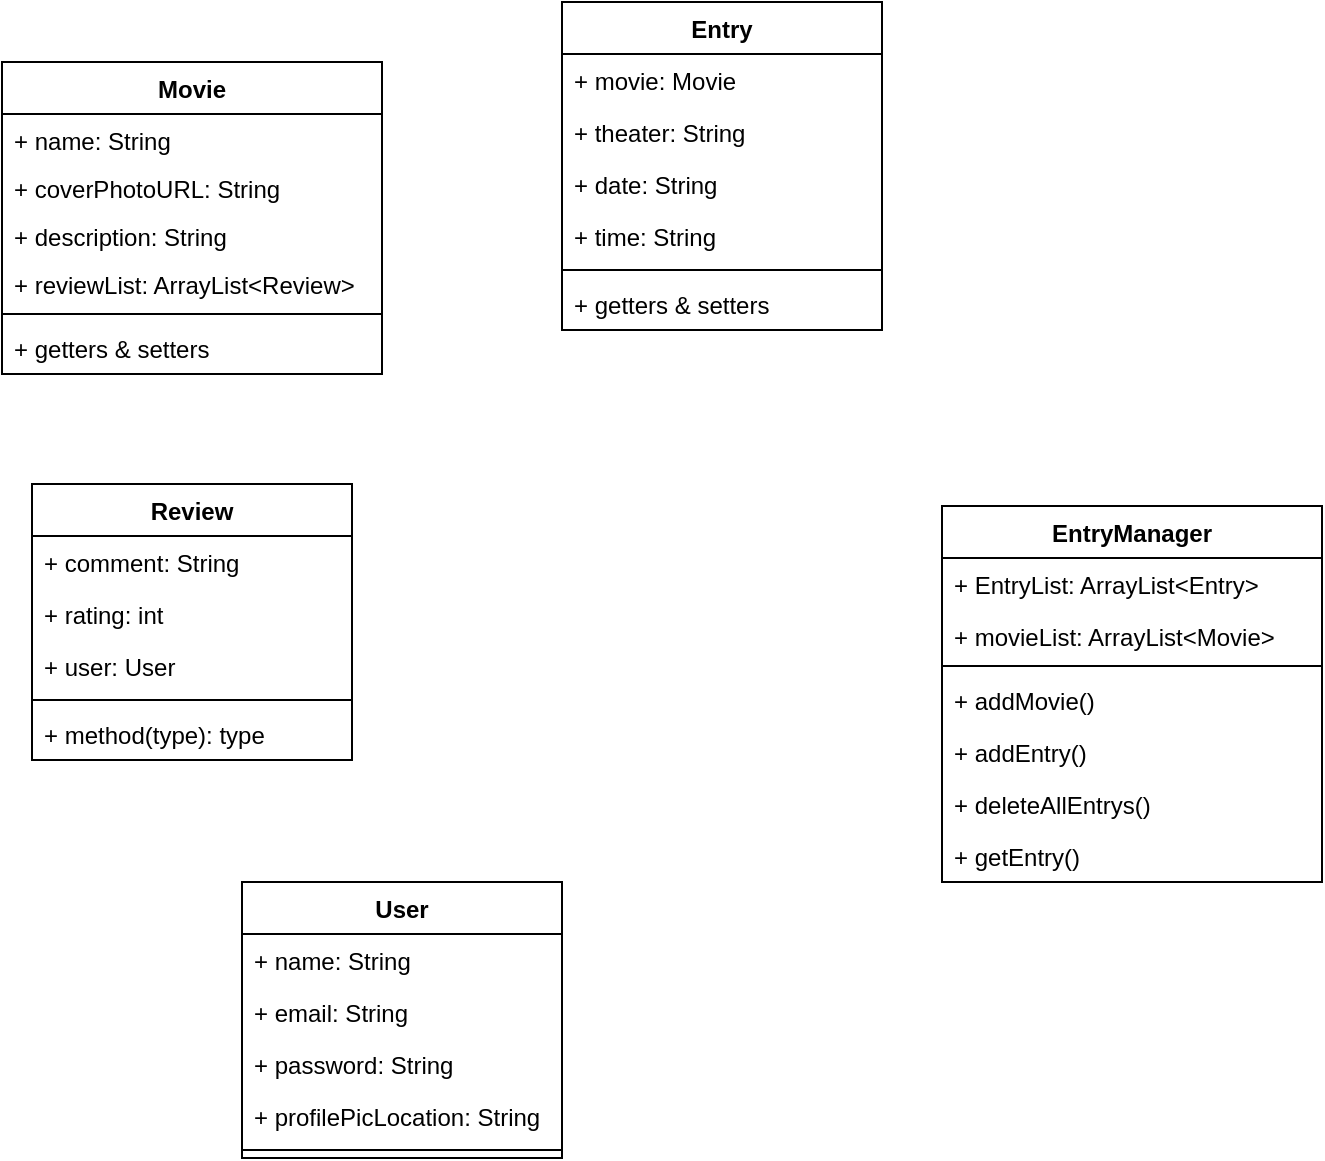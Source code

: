 <mxfile version="17.4.0" type="github">
  <diagram id="A4cQgweydx0RqB0XZ-8b" name="Page-1">
    <mxGraphModel dx="1038" dy="571" grid="1" gridSize="10" guides="1" tooltips="1" connect="1" arrows="1" fold="1" page="1" pageScale="1" pageWidth="850" pageHeight="1100" math="0" shadow="0">
      <root>
        <mxCell id="0" />
        <mxCell id="1" parent="0" />
        <mxCell id="ixMXI1kreGFRHA3bzBb--1" value="Movie" style="swimlane;fontStyle=1;align=center;verticalAlign=top;childLayout=stackLayout;horizontal=1;startSize=26;horizontalStack=0;resizeParent=1;resizeParentMax=0;resizeLast=0;collapsible=1;marginBottom=0;" vertex="1" parent="1">
          <mxGeometry x="40" y="90" width="190" height="156" as="geometry" />
        </mxCell>
        <mxCell id="ixMXI1kreGFRHA3bzBb--2" value="+ name: String" style="text;strokeColor=none;fillColor=none;align=left;verticalAlign=top;spacingLeft=4;spacingRight=4;overflow=hidden;rotatable=0;points=[[0,0.5],[1,0.5]];portConstraint=eastwest;" vertex="1" parent="ixMXI1kreGFRHA3bzBb--1">
          <mxGeometry y="26" width="190" height="24" as="geometry" />
        </mxCell>
        <mxCell id="ixMXI1kreGFRHA3bzBb--18" value="+ coverPhotoURL: String" style="text;strokeColor=none;fillColor=none;align=left;verticalAlign=top;spacingLeft=4;spacingRight=4;overflow=hidden;rotatable=0;points=[[0,0.5],[1,0.5]];portConstraint=eastwest;" vertex="1" parent="ixMXI1kreGFRHA3bzBb--1">
          <mxGeometry y="50" width="190" height="24" as="geometry" />
        </mxCell>
        <mxCell id="ixMXI1kreGFRHA3bzBb--19" value="+ description: String" style="text;strokeColor=none;fillColor=none;align=left;verticalAlign=top;spacingLeft=4;spacingRight=4;overflow=hidden;rotatable=0;points=[[0,0.5],[1,0.5]];portConstraint=eastwest;" vertex="1" parent="ixMXI1kreGFRHA3bzBb--1">
          <mxGeometry y="74" width="190" height="24" as="geometry" />
        </mxCell>
        <mxCell id="ixMXI1kreGFRHA3bzBb--20" value="+ reviewList: ArrayList&lt;Review&gt;" style="text;strokeColor=none;fillColor=none;align=left;verticalAlign=top;spacingLeft=4;spacingRight=4;overflow=hidden;rotatable=0;points=[[0,0.5],[1,0.5]];portConstraint=eastwest;" vertex="1" parent="ixMXI1kreGFRHA3bzBb--1">
          <mxGeometry y="98" width="190" height="24" as="geometry" />
        </mxCell>
        <mxCell id="ixMXI1kreGFRHA3bzBb--3" value="" style="line;strokeWidth=1;fillColor=none;align=left;verticalAlign=middle;spacingTop=-1;spacingLeft=3;spacingRight=3;rotatable=0;labelPosition=right;points=[];portConstraint=eastwest;" vertex="1" parent="ixMXI1kreGFRHA3bzBb--1">
          <mxGeometry y="122" width="190" height="8" as="geometry" />
        </mxCell>
        <mxCell id="ixMXI1kreGFRHA3bzBb--4" value="+ getters &amp; setters" style="text;strokeColor=none;fillColor=none;align=left;verticalAlign=top;spacingLeft=4;spacingRight=4;overflow=hidden;rotatable=0;points=[[0,0.5],[1,0.5]];portConstraint=eastwest;" vertex="1" parent="ixMXI1kreGFRHA3bzBb--1">
          <mxGeometry y="130" width="190" height="26" as="geometry" />
        </mxCell>
        <mxCell id="ixMXI1kreGFRHA3bzBb--5" value="Entry" style="swimlane;fontStyle=1;align=center;verticalAlign=top;childLayout=stackLayout;horizontal=1;startSize=26;horizontalStack=0;resizeParent=1;resizeParentMax=0;resizeLast=0;collapsible=1;marginBottom=0;" vertex="1" parent="1">
          <mxGeometry x="320" y="60" width="160" height="164" as="geometry" />
        </mxCell>
        <mxCell id="ixMXI1kreGFRHA3bzBb--6" value="+ movie: Movie" style="text;strokeColor=none;fillColor=none;align=left;verticalAlign=top;spacingLeft=4;spacingRight=4;overflow=hidden;rotatable=0;points=[[0,0.5],[1,0.5]];portConstraint=eastwest;" vertex="1" parent="ixMXI1kreGFRHA3bzBb--5">
          <mxGeometry y="26" width="160" height="26" as="geometry" />
        </mxCell>
        <mxCell id="ixMXI1kreGFRHA3bzBb--31" value="+ theater: String" style="text;strokeColor=none;fillColor=none;align=left;verticalAlign=top;spacingLeft=4;spacingRight=4;overflow=hidden;rotatable=0;points=[[0,0.5],[1,0.5]];portConstraint=eastwest;" vertex="1" parent="ixMXI1kreGFRHA3bzBb--5">
          <mxGeometry y="52" width="160" height="26" as="geometry" />
        </mxCell>
        <mxCell id="ixMXI1kreGFRHA3bzBb--30" value="+ date: String" style="text;strokeColor=none;fillColor=none;align=left;verticalAlign=top;spacingLeft=4;spacingRight=4;overflow=hidden;rotatable=0;points=[[0,0.5],[1,0.5]];portConstraint=eastwest;" vertex="1" parent="ixMXI1kreGFRHA3bzBb--5">
          <mxGeometry y="78" width="160" height="26" as="geometry" />
        </mxCell>
        <mxCell id="ixMXI1kreGFRHA3bzBb--32" value="+ time: String" style="text;strokeColor=none;fillColor=none;align=left;verticalAlign=top;spacingLeft=4;spacingRight=4;overflow=hidden;rotatable=0;points=[[0,0.5],[1,0.5]];portConstraint=eastwest;" vertex="1" parent="ixMXI1kreGFRHA3bzBb--5">
          <mxGeometry y="104" width="160" height="26" as="geometry" />
        </mxCell>
        <mxCell id="ixMXI1kreGFRHA3bzBb--7" value="" style="line;strokeWidth=1;fillColor=none;align=left;verticalAlign=middle;spacingTop=-1;spacingLeft=3;spacingRight=3;rotatable=0;labelPosition=right;points=[];portConstraint=eastwest;" vertex="1" parent="ixMXI1kreGFRHA3bzBb--5">
          <mxGeometry y="130" width="160" height="8" as="geometry" />
        </mxCell>
        <mxCell id="ixMXI1kreGFRHA3bzBb--8" value="+ getters &amp; setters" style="text;strokeColor=none;fillColor=none;align=left;verticalAlign=top;spacingLeft=4;spacingRight=4;overflow=hidden;rotatable=0;points=[[0,0.5],[1,0.5]];portConstraint=eastwest;" vertex="1" parent="ixMXI1kreGFRHA3bzBb--5">
          <mxGeometry y="138" width="160" height="26" as="geometry" />
        </mxCell>
        <mxCell id="ixMXI1kreGFRHA3bzBb--21" value="EntryManager" style="swimlane;fontStyle=1;align=center;verticalAlign=top;childLayout=stackLayout;horizontal=1;startSize=26;horizontalStack=0;resizeParent=1;resizeParentMax=0;resizeLast=0;collapsible=1;marginBottom=0;" vertex="1" parent="1">
          <mxGeometry x="510" y="312" width="190" height="188" as="geometry" />
        </mxCell>
        <mxCell id="ixMXI1kreGFRHA3bzBb--22" value="+ EntryList: ArrayList&lt;Entry&gt;" style="text;strokeColor=none;fillColor=none;align=left;verticalAlign=top;spacingLeft=4;spacingRight=4;overflow=hidden;rotatable=0;points=[[0,0.5],[1,0.5]];portConstraint=eastwest;" vertex="1" parent="ixMXI1kreGFRHA3bzBb--21">
          <mxGeometry y="26" width="190" height="26" as="geometry" />
        </mxCell>
        <mxCell id="ixMXI1kreGFRHA3bzBb--26" value="+ movieList: ArrayList&lt;Movie&gt;" style="text;strokeColor=none;fillColor=none;align=left;verticalAlign=top;spacingLeft=4;spacingRight=4;overflow=hidden;rotatable=0;points=[[0,0.5],[1,0.5]];portConstraint=eastwest;" vertex="1" parent="ixMXI1kreGFRHA3bzBb--21">
          <mxGeometry y="52" width="190" height="24" as="geometry" />
        </mxCell>
        <mxCell id="ixMXI1kreGFRHA3bzBb--23" value="" style="line;strokeWidth=1;fillColor=none;align=left;verticalAlign=middle;spacingTop=-1;spacingLeft=3;spacingRight=3;rotatable=0;labelPosition=right;points=[];portConstraint=eastwest;" vertex="1" parent="ixMXI1kreGFRHA3bzBb--21">
          <mxGeometry y="76" width="190" height="8" as="geometry" />
        </mxCell>
        <mxCell id="ixMXI1kreGFRHA3bzBb--27" value="+ addMovie()" style="text;strokeColor=none;fillColor=none;align=left;verticalAlign=top;spacingLeft=4;spacingRight=4;overflow=hidden;rotatable=0;points=[[0,0.5],[1,0.5]];portConstraint=eastwest;" vertex="1" parent="ixMXI1kreGFRHA3bzBb--21">
          <mxGeometry y="84" width="190" height="26" as="geometry" />
        </mxCell>
        <mxCell id="ixMXI1kreGFRHA3bzBb--24" value="+ addEntry()" style="text;strokeColor=none;fillColor=none;align=left;verticalAlign=top;spacingLeft=4;spacingRight=4;overflow=hidden;rotatable=0;points=[[0,0.5],[1,0.5]];portConstraint=eastwest;" vertex="1" parent="ixMXI1kreGFRHA3bzBb--21">
          <mxGeometry y="110" width="190" height="26" as="geometry" />
        </mxCell>
        <mxCell id="ixMXI1kreGFRHA3bzBb--28" value="+ deleteAllEntrys()" style="text;strokeColor=none;fillColor=none;align=left;verticalAlign=top;spacingLeft=4;spacingRight=4;overflow=hidden;rotatable=0;points=[[0,0.5],[1,0.5]];portConstraint=eastwest;" vertex="1" parent="ixMXI1kreGFRHA3bzBb--21">
          <mxGeometry y="136" width="190" height="26" as="geometry" />
        </mxCell>
        <mxCell id="ixMXI1kreGFRHA3bzBb--29" value="+ getEntry()" style="text;strokeColor=none;fillColor=none;align=left;verticalAlign=top;spacingLeft=4;spacingRight=4;overflow=hidden;rotatable=0;points=[[0,0.5],[1,0.5]];portConstraint=eastwest;" vertex="1" parent="ixMXI1kreGFRHA3bzBb--21">
          <mxGeometry y="162" width="190" height="26" as="geometry" />
        </mxCell>
        <mxCell id="ixMXI1kreGFRHA3bzBb--33" value="Review" style="swimlane;fontStyle=1;align=center;verticalAlign=top;childLayout=stackLayout;horizontal=1;startSize=26;horizontalStack=0;resizeParent=1;resizeParentMax=0;resizeLast=0;collapsible=1;marginBottom=0;" vertex="1" parent="1">
          <mxGeometry x="55" y="301" width="160" height="138" as="geometry" />
        </mxCell>
        <mxCell id="ixMXI1kreGFRHA3bzBb--34" value="+ comment: String" style="text;strokeColor=none;fillColor=none;align=left;verticalAlign=top;spacingLeft=4;spacingRight=4;overflow=hidden;rotatable=0;points=[[0,0.5],[1,0.5]];portConstraint=eastwest;" vertex="1" parent="ixMXI1kreGFRHA3bzBb--33">
          <mxGeometry y="26" width="160" height="26" as="geometry" />
        </mxCell>
        <mxCell id="ixMXI1kreGFRHA3bzBb--37" value="+ rating: int" style="text;strokeColor=none;fillColor=none;align=left;verticalAlign=top;spacingLeft=4;spacingRight=4;overflow=hidden;rotatable=0;points=[[0,0.5],[1,0.5]];portConstraint=eastwest;" vertex="1" parent="ixMXI1kreGFRHA3bzBb--33">
          <mxGeometry y="52" width="160" height="26" as="geometry" />
        </mxCell>
        <mxCell id="ixMXI1kreGFRHA3bzBb--38" value="+ user: User" style="text;strokeColor=none;fillColor=none;align=left;verticalAlign=top;spacingLeft=4;spacingRight=4;overflow=hidden;rotatable=0;points=[[0,0.5],[1,0.5]];portConstraint=eastwest;" vertex="1" parent="ixMXI1kreGFRHA3bzBb--33">
          <mxGeometry y="78" width="160" height="26" as="geometry" />
        </mxCell>
        <mxCell id="ixMXI1kreGFRHA3bzBb--35" value="" style="line;strokeWidth=1;fillColor=none;align=left;verticalAlign=middle;spacingTop=-1;spacingLeft=3;spacingRight=3;rotatable=0;labelPosition=right;points=[];portConstraint=eastwest;" vertex="1" parent="ixMXI1kreGFRHA3bzBb--33">
          <mxGeometry y="104" width="160" height="8" as="geometry" />
        </mxCell>
        <mxCell id="ixMXI1kreGFRHA3bzBb--36" value="+ method(type): type" style="text;strokeColor=none;fillColor=none;align=left;verticalAlign=top;spacingLeft=4;spacingRight=4;overflow=hidden;rotatable=0;points=[[0,0.5],[1,0.5]];portConstraint=eastwest;" vertex="1" parent="ixMXI1kreGFRHA3bzBb--33">
          <mxGeometry y="112" width="160" height="26" as="geometry" />
        </mxCell>
        <mxCell id="ixMXI1kreGFRHA3bzBb--39" value="User" style="swimlane;fontStyle=1;align=center;verticalAlign=top;childLayout=stackLayout;horizontal=1;startSize=26;horizontalStack=0;resizeParent=1;resizeParentMax=0;resizeLast=0;collapsible=1;marginBottom=0;" vertex="1" parent="1">
          <mxGeometry x="160" y="500" width="160" height="138" as="geometry" />
        </mxCell>
        <mxCell id="ixMXI1kreGFRHA3bzBb--40" value="+ name: String" style="text;strokeColor=none;fillColor=none;align=left;verticalAlign=top;spacingLeft=4;spacingRight=4;overflow=hidden;rotatable=0;points=[[0,0.5],[1,0.5]];portConstraint=eastwest;" vertex="1" parent="ixMXI1kreGFRHA3bzBb--39">
          <mxGeometry y="26" width="160" height="26" as="geometry" />
        </mxCell>
        <mxCell id="ixMXI1kreGFRHA3bzBb--43" value="+ email: String" style="text;strokeColor=none;fillColor=none;align=left;verticalAlign=top;spacingLeft=4;spacingRight=4;overflow=hidden;rotatable=0;points=[[0,0.5],[1,0.5]];portConstraint=eastwest;" vertex="1" parent="ixMXI1kreGFRHA3bzBb--39">
          <mxGeometry y="52" width="160" height="26" as="geometry" />
        </mxCell>
        <mxCell id="ixMXI1kreGFRHA3bzBb--44" value="+ password: String" style="text;strokeColor=none;fillColor=none;align=left;verticalAlign=top;spacingLeft=4;spacingRight=4;overflow=hidden;rotatable=0;points=[[0,0.5],[1,0.5]];portConstraint=eastwest;" vertex="1" parent="ixMXI1kreGFRHA3bzBb--39">
          <mxGeometry y="78" width="160" height="26" as="geometry" />
        </mxCell>
        <mxCell id="ixMXI1kreGFRHA3bzBb--45" value="+ profilePicLocation: String" style="text;strokeColor=none;fillColor=none;align=left;verticalAlign=top;spacingLeft=4;spacingRight=4;overflow=hidden;rotatable=0;points=[[0,0.5],[1,0.5]];portConstraint=eastwest;" vertex="1" parent="ixMXI1kreGFRHA3bzBb--39">
          <mxGeometry y="104" width="160" height="26" as="geometry" />
        </mxCell>
        <mxCell id="ixMXI1kreGFRHA3bzBb--41" value="" style="line;strokeWidth=1;fillColor=none;align=left;verticalAlign=middle;spacingTop=-1;spacingLeft=3;spacingRight=3;rotatable=0;labelPosition=right;points=[];portConstraint=eastwest;" vertex="1" parent="ixMXI1kreGFRHA3bzBb--39">
          <mxGeometry y="130" width="160" height="8" as="geometry" />
        </mxCell>
      </root>
    </mxGraphModel>
  </diagram>
</mxfile>
